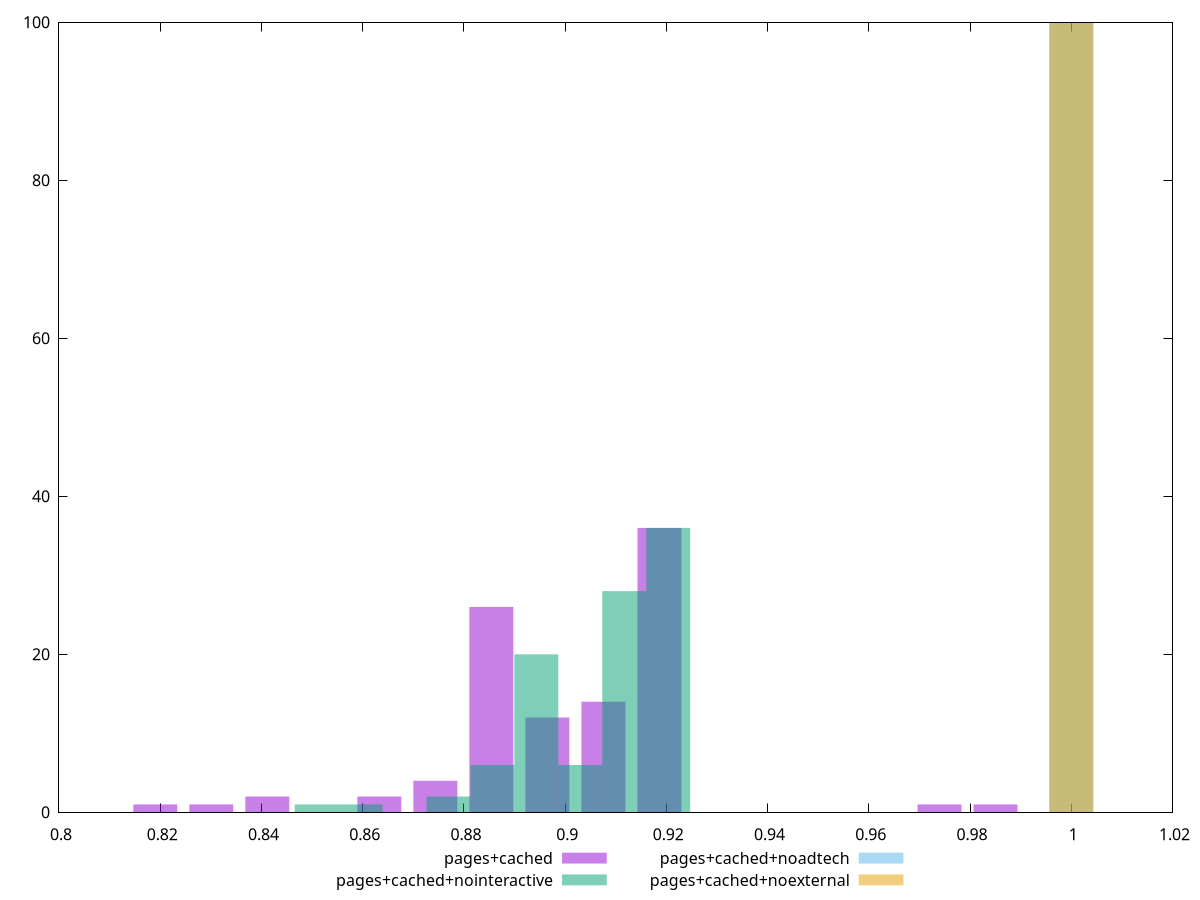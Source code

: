 $_pagesCached <<EOF
0.9850354217736305 1
0.885425098223488 26
0.9739676080458368 1
0.8964929119512817 12
0.8411538433123137 2
0.9186285394068688 36
0.83008602958452 1
0.9075607256790753 14
0.8743572844956945 4
0.8190182158567264 1
0.8632894707679009 2
EOF
$_pagesCachedNointeractive <<EOF
0.8856316718112962 6
0.9203623256078176 36
0.8595836814639051 1
0.8943143352604265 20
0.8509010180147748 1
0.9029969987095569 6
0.9116796621586872 28
0.8769490083621658 2
EOF
$_pagesCachedNoadtech <<EOF
1 100
EOF
$_pagesCachedNoexternal <<EOF
1 100
EOF
set key outside below
set terminal pngcairo
set output "report_00004_2020-11-02T20-21-41.718Z/total-blocking-time/total-blocking-time_pages+cached_pages+cached+nointeractive_pages+cached+noadtech_pages+cached+noexternal+hist.png"
set boxwidth 0.008682663449130355
set style fill transparent solid 0.5 noborder
set yrange [0:100]
plot $_pagesCached title "pages+cached" with boxes ,$_pagesCachedNointeractive title "pages+cached+nointeractive" with boxes ,$_pagesCachedNoadtech title "pages+cached+noadtech" with boxes ,$_pagesCachedNoexternal title "pages+cached+noexternal" with boxes ,
